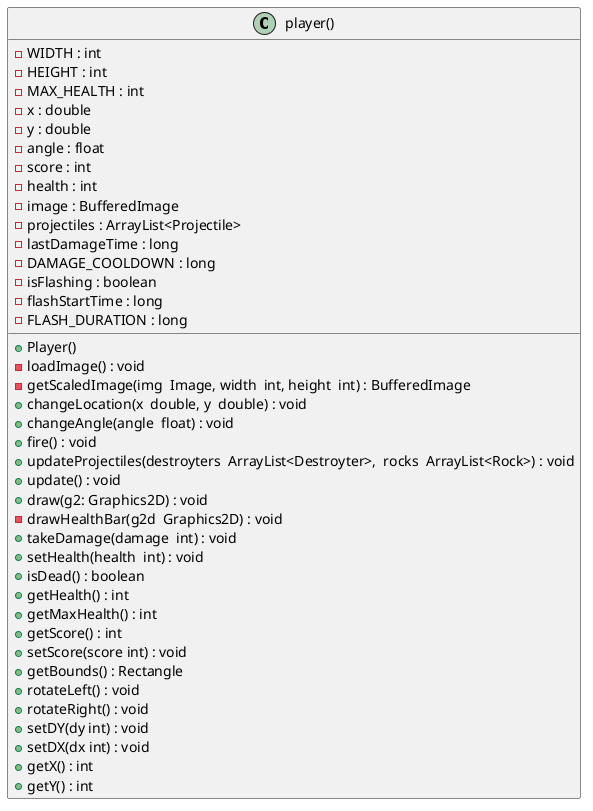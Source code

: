 @startuml
class player() {
- WIDTH : int 
- HEIGHT : int 
- MAX_HEALTH : int 
- x : double 
- y : double 
- angle : float 
- score : int 
- health : int 
- image : BufferedImage 
- projectiles : ArrayList<Projectile>
- lastDamageTime : long 
- DAMAGE_COOLDOWN : long 
- isFlashing : boolean 
- flashStartTime : long  
- FLASH_DURATION : long

+ Player() 
- loadImage() : void 
- getScaledImage(img  Image, width  int, height  int) : BufferedImage 
+ changeLocation(x  double, y  double) : void 
+ changeAngle(angle  float) : void 
+ fire() : void 
+ updateProjectiles(destroyters  ArrayList<Destroyter>,  rocks  ArrayList<Rock>) : void 
+ update() : void 
+ draw(g2: Graphics2D) : void 
- drawHealthBar(g2d  Graphics2D) : void 
+ takeDamage(damage  int) : void 
+ setHealth(health  int) : void 
+ isDead() : boolean 
+ getHealth() : int 
+ getMaxHealth() : int 
+ getScore() : int 
+ setScore(score int) : void 
+ getBounds() : Rectangle 
+ rotateLeft() : void 
+ rotateRight() : void 
+ setDY(dy int) : void 
+ setDX(dx int) : void 
+ getX() : int 
+ getY() : int
}
@enduml